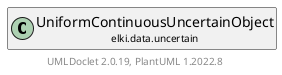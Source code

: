 @startuml
    remove .*\.(Instance|Par|Parameterizer|Factory)$
    set namespaceSeparator none
    hide empty fields
    hide empty methods

    class "<size:14>UniformContinuousUncertainObject.Factory\n<size:10>elki.data.uncertain" as elki.data.uncertain.UniformContinuousUncertainObject.Factory [[UniformContinuousUncertainObject.Factory.html]] {
        +newFeatureVector(A, ArrayAdapter<? extends Number, A>): UniformContinuousUncertainObject
        +getDefaultSerializer(): ByteBufferSerializer<UniformContinuousUncertainObject>
        +getRestrictionClass(): Class<? super UniformContinuousUncertainObject>
    }

    interface "<size:14>FeatureVector.Factory\n<size:10>elki.data" as elki.data.FeatureVector.Factory<UniformContinuousUncertainObject, Number> [[../FeatureVector.Factory.html]] {
        {abstract} +newFeatureVector(A, ArrayAdapter<? extends D, A>): UniformContinuousUncertainObject
        {abstract} +getDefaultSerializer(): ByteBufferSerializer<V extends FeatureVector<? extends D>>
        {abstract} +getRestrictionClass(): Class<? super FeatureVector<? extends D>>
    }
    class "<size:14>UniformContinuousUncertainObject\n<size:10>elki.data.uncertain" as elki.data.uncertain.UniformContinuousUncertainObject [[UniformContinuousUncertainObject.html]]

    elki.data.FeatureVector.Factory <|.. elki.data.uncertain.UniformContinuousUncertainObject.Factory
    elki.data.uncertain.UniformContinuousUncertainObject +-- elki.data.uncertain.UniformContinuousUncertainObject.Factory

    center footer UMLDoclet 2.0.19, PlantUML 1.2022.8
@enduml
